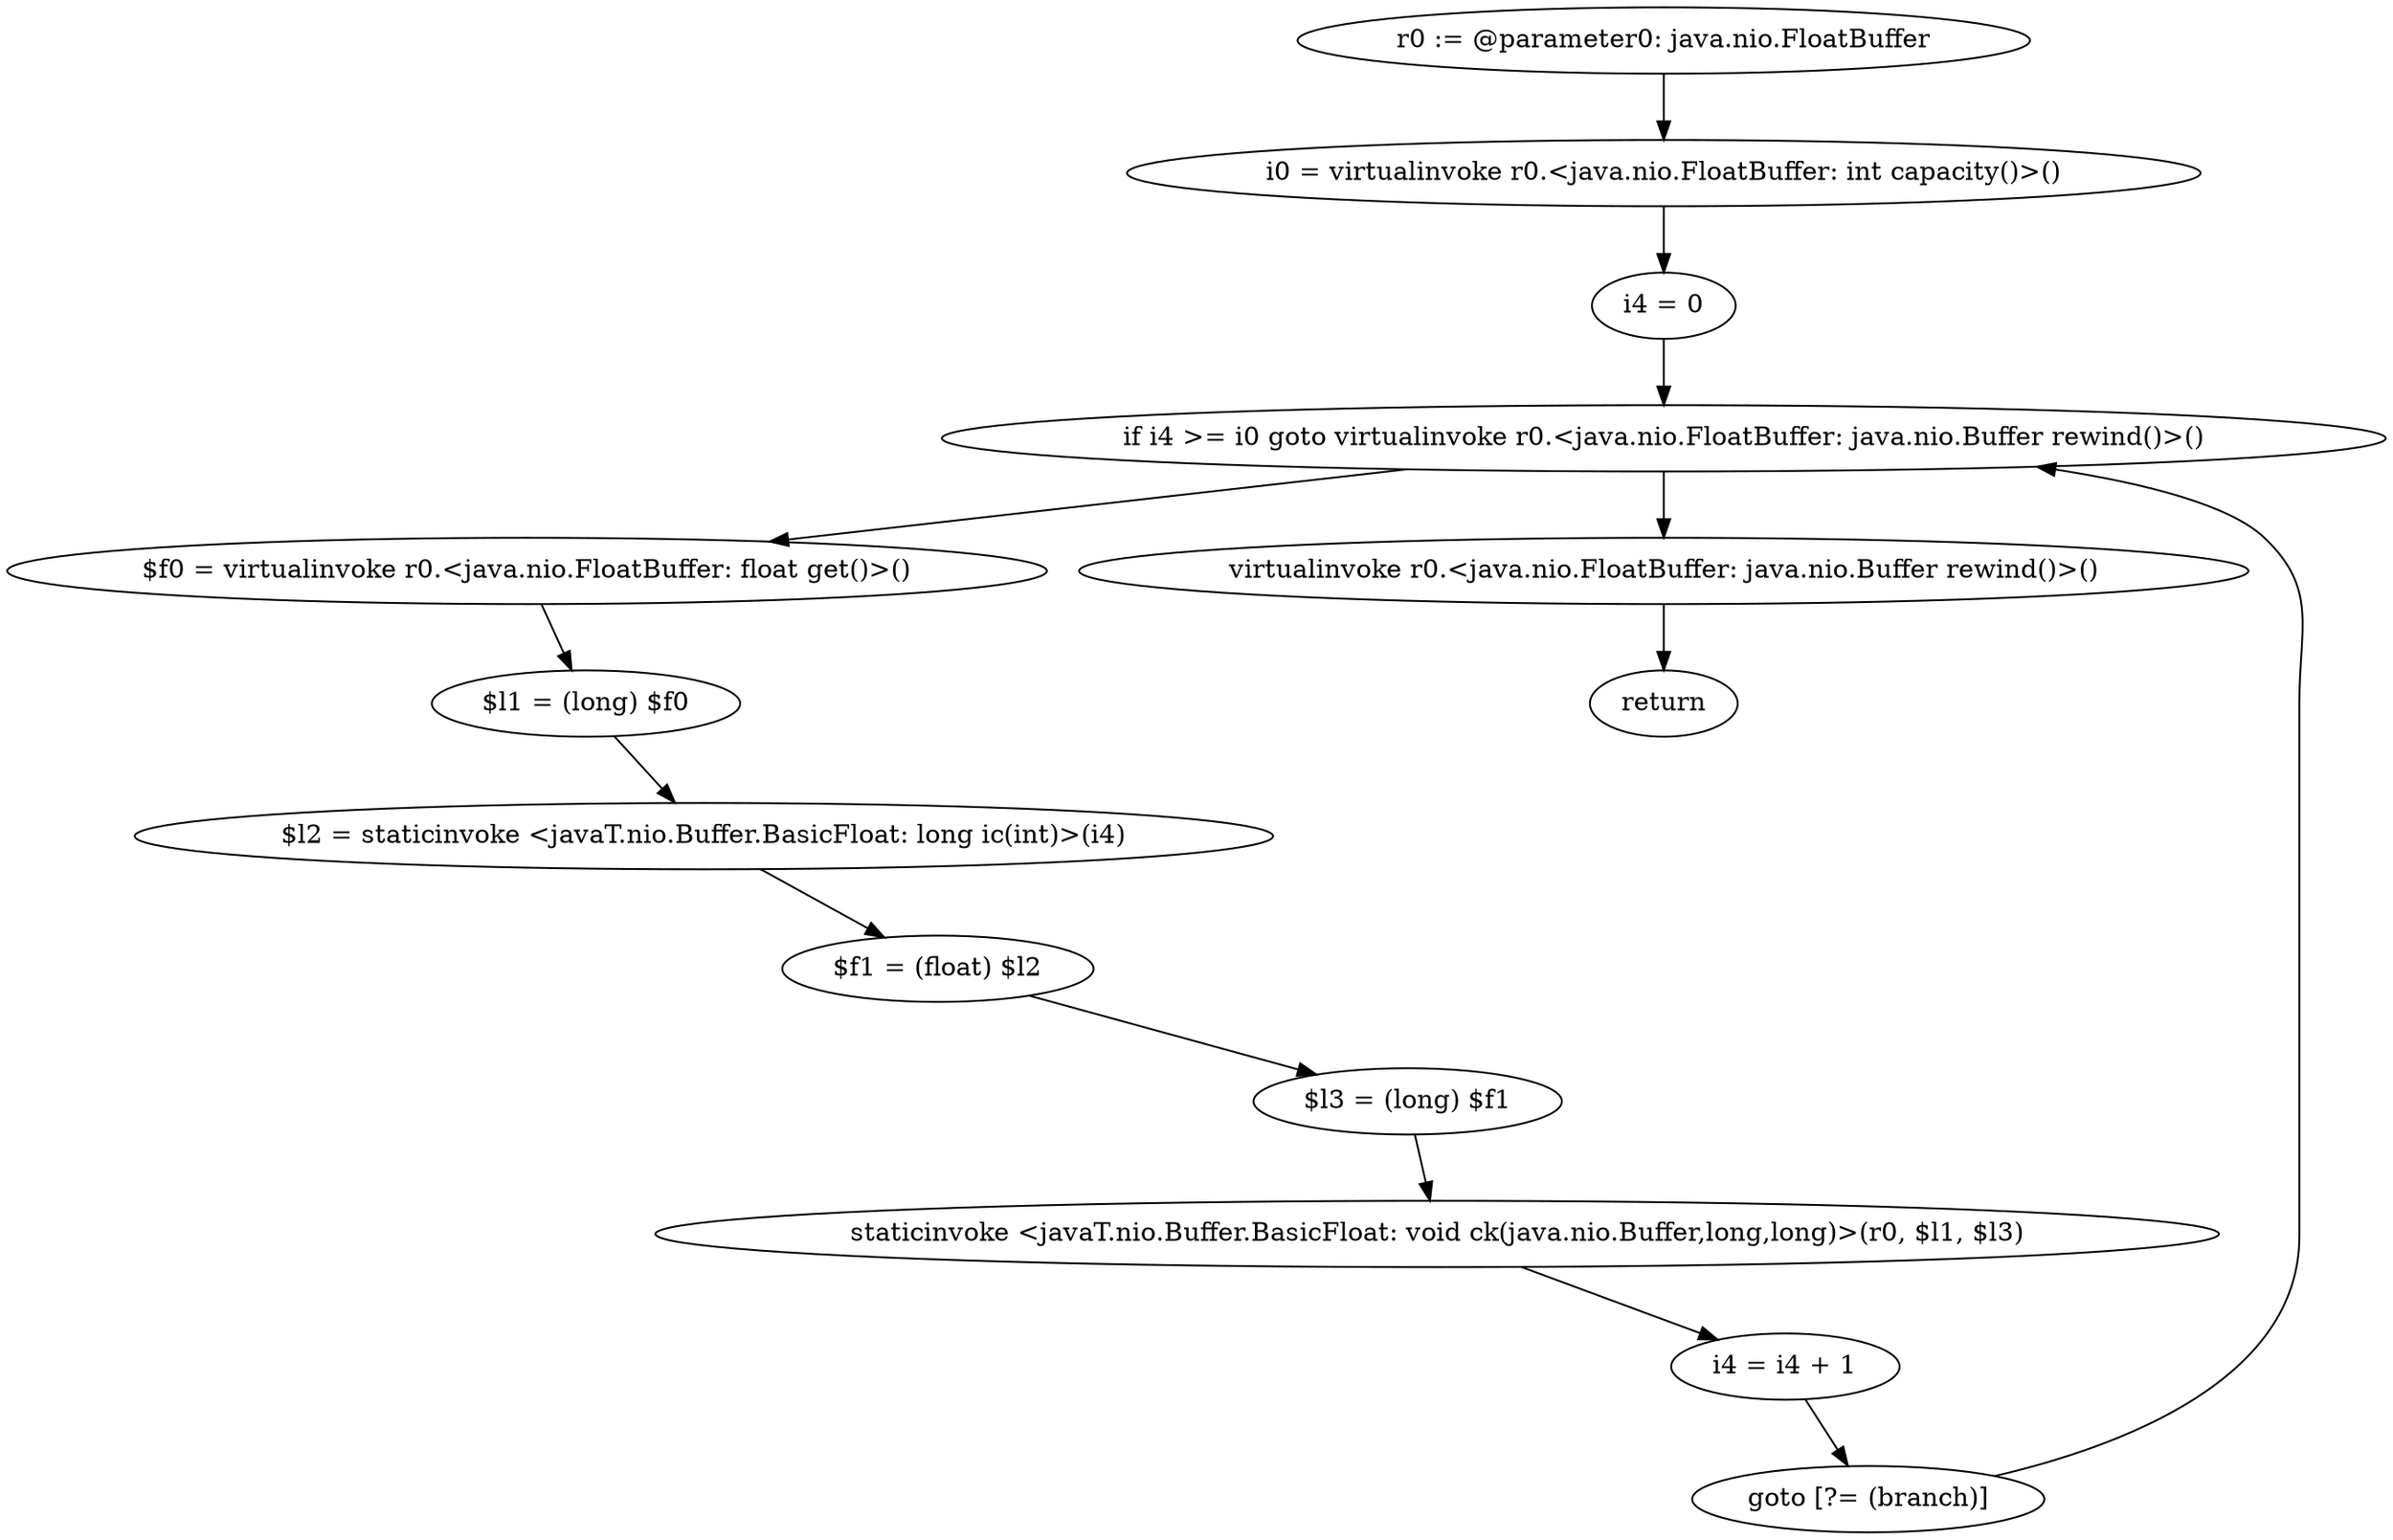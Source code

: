 digraph "unitGraph" {
    "r0 := @parameter0: java.nio.FloatBuffer"
    "i0 = virtualinvoke r0.<java.nio.FloatBuffer: int capacity()>()"
    "i4 = 0"
    "if i4 >= i0 goto virtualinvoke r0.<java.nio.FloatBuffer: java.nio.Buffer rewind()>()"
    "$f0 = virtualinvoke r0.<java.nio.FloatBuffer: float get()>()"
    "$l1 = (long) $f0"
    "$l2 = staticinvoke <javaT.nio.Buffer.BasicFloat: long ic(int)>(i4)"
    "$f1 = (float) $l2"
    "$l3 = (long) $f1"
    "staticinvoke <javaT.nio.Buffer.BasicFloat: void ck(java.nio.Buffer,long,long)>(r0, $l1, $l3)"
    "i4 = i4 + 1"
    "goto [?= (branch)]"
    "virtualinvoke r0.<java.nio.FloatBuffer: java.nio.Buffer rewind()>()"
    "return"
    "r0 := @parameter0: java.nio.FloatBuffer"->"i0 = virtualinvoke r0.<java.nio.FloatBuffer: int capacity()>()";
    "i0 = virtualinvoke r0.<java.nio.FloatBuffer: int capacity()>()"->"i4 = 0";
    "i4 = 0"->"if i4 >= i0 goto virtualinvoke r0.<java.nio.FloatBuffer: java.nio.Buffer rewind()>()";
    "if i4 >= i0 goto virtualinvoke r0.<java.nio.FloatBuffer: java.nio.Buffer rewind()>()"->"$f0 = virtualinvoke r0.<java.nio.FloatBuffer: float get()>()";
    "if i4 >= i0 goto virtualinvoke r0.<java.nio.FloatBuffer: java.nio.Buffer rewind()>()"->"virtualinvoke r0.<java.nio.FloatBuffer: java.nio.Buffer rewind()>()";
    "$f0 = virtualinvoke r0.<java.nio.FloatBuffer: float get()>()"->"$l1 = (long) $f0";
    "$l1 = (long) $f0"->"$l2 = staticinvoke <javaT.nio.Buffer.BasicFloat: long ic(int)>(i4)";
    "$l2 = staticinvoke <javaT.nio.Buffer.BasicFloat: long ic(int)>(i4)"->"$f1 = (float) $l2";
    "$f1 = (float) $l2"->"$l3 = (long) $f1";
    "$l3 = (long) $f1"->"staticinvoke <javaT.nio.Buffer.BasicFloat: void ck(java.nio.Buffer,long,long)>(r0, $l1, $l3)";
    "staticinvoke <javaT.nio.Buffer.BasicFloat: void ck(java.nio.Buffer,long,long)>(r0, $l1, $l3)"->"i4 = i4 + 1";
    "i4 = i4 + 1"->"goto [?= (branch)]";
    "goto [?= (branch)]"->"if i4 >= i0 goto virtualinvoke r0.<java.nio.FloatBuffer: java.nio.Buffer rewind()>()";
    "virtualinvoke r0.<java.nio.FloatBuffer: java.nio.Buffer rewind()>()"->"return";
}
